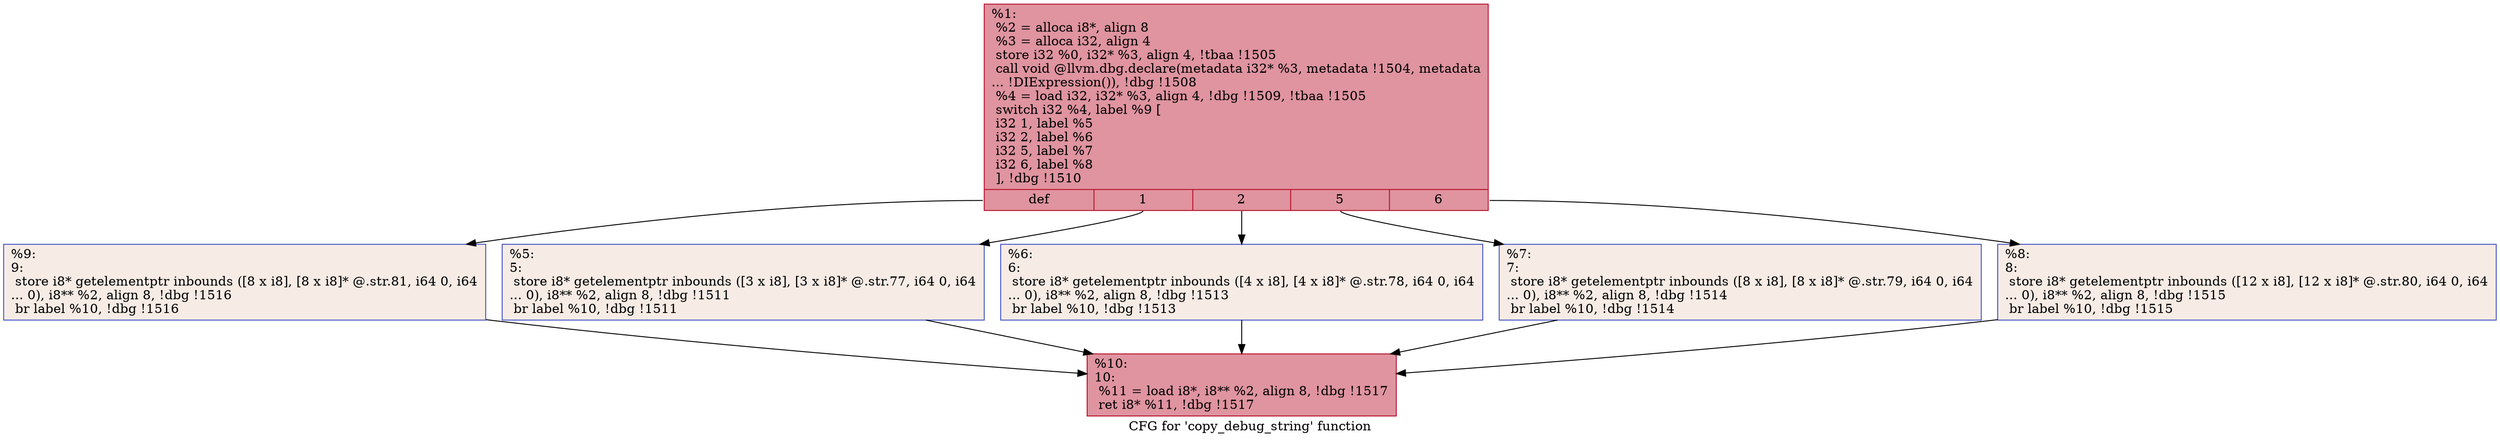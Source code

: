 digraph "CFG for 'copy_debug_string' function" {
	label="CFG for 'copy_debug_string' function";

	Node0x127eb50 [shape=record,color="#b70d28ff", style=filled, fillcolor="#b70d2870",label="{%1:\l  %2 = alloca i8*, align 8\l  %3 = alloca i32, align 4\l  store i32 %0, i32* %3, align 4, !tbaa !1505\l  call void @llvm.dbg.declare(metadata i32* %3, metadata !1504, metadata\l... !DIExpression()), !dbg !1508\l  %4 = load i32, i32* %3, align 4, !dbg !1509, !tbaa !1505\l  switch i32 %4, label %9 [\l    i32 1, label %5\l    i32 2, label %6\l    i32 5, label %7\l    i32 6, label %8\l  ], !dbg !1510\l|{<s0>def|<s1>1|<s2>2|<s3>5|<s4>6}}"];
	Node0x127eb50:s0 -> Node0x127ede0;
	Node0x127eb50:s1 -> Node0x127eca0;
	Node0x127eb50:s2 -> Node0x127ecf0;
	Node0x127eb50:s3 -> Node0x127ed40;
	Node0x127eb50:s4 -> Node0x127ed90;
	Node0x127eca0 [shape=record,color="#3d50c3ff", style=filled, fillcolor="#ecd3c570",label="{%5:\l5:                                                \l  store i8* getelementptr inbounds ([3 x i8], [3 x i8]* @.str.77, i64 0, i64\l... 0), i8** %2, align 8, !dbg !1511\l  br label %10, !dbg !1511\l}"];
	Node0x127eca0 -> Node0x127ee30;
	Node0x127ecf0 [shape=record,color="#3d50c3ff", style=filled, fillcolor="#ecd3c570",label="{%6:\l6:                                                \l  store i8* getelementptr inbounds ([4 x i8], [4 x i8]* @.str.78, i64 0, i64\l... 0), i8** %2, align 8, !dbg !1513\l  br label %10, !dbg !1513\l}"];
	Node0x127ecf0 -> Node0x127ee30;
	Node0x127ed40 [shape=record,color="#3d50c3ff", style=filled, fillcolor="#ecd3c570",label="{%7:\l7:                                                \l  store i8* getelementptr inbounds ([8 x i8], [8 x i8]* @.str.79, i64 0, i64\l... 0), i8** %2, align 8, !dbg !1514\l  br label %10, !dbg !1514\l}"];
	Node0x127ed40 -> Node0x127ee30;
	Node0x127ed90 [shape=record,color="#3d50c3ff", style=filled, fillcolor="#ecd3c570",label="{%8:\l8:                                                \l  store i8* getelementptr inbounds ([12 x i8], [12 x i8]* @.str.80, i64 0, i64\l... 0), i8** %2, align 8, !dbg !1515\l  br label %10, !dbg !1515\l}"];
	Node0x127ed90 -> Node0x127ee30;
	Node0x127ede0 [shape=record,color="#3d50c3ff", style=filled, fillcolor="#ecd3c570",label="{%9:\l9:                                                \l  store i8* getelementptr inbounds ([8 x i8], [8 x i8]* @.str.81, i64 0, i64\l... 0), i8** %2, align 8, !dbg !1516\l  br label %10, !dbg !1516\l}"];
	Node0x127ede0 -> Node0x127ee30;
	Node0x127ee30 [shape=record,color="#b70d28ff", style=filled, fillcolor="#b70d2870",label="{%10:\l10:                                               \l  %11 = load i8*, i8** %2, align 8, !dbg !1517\l  ret i8* %11, !dbg !1517\l}"];
}
